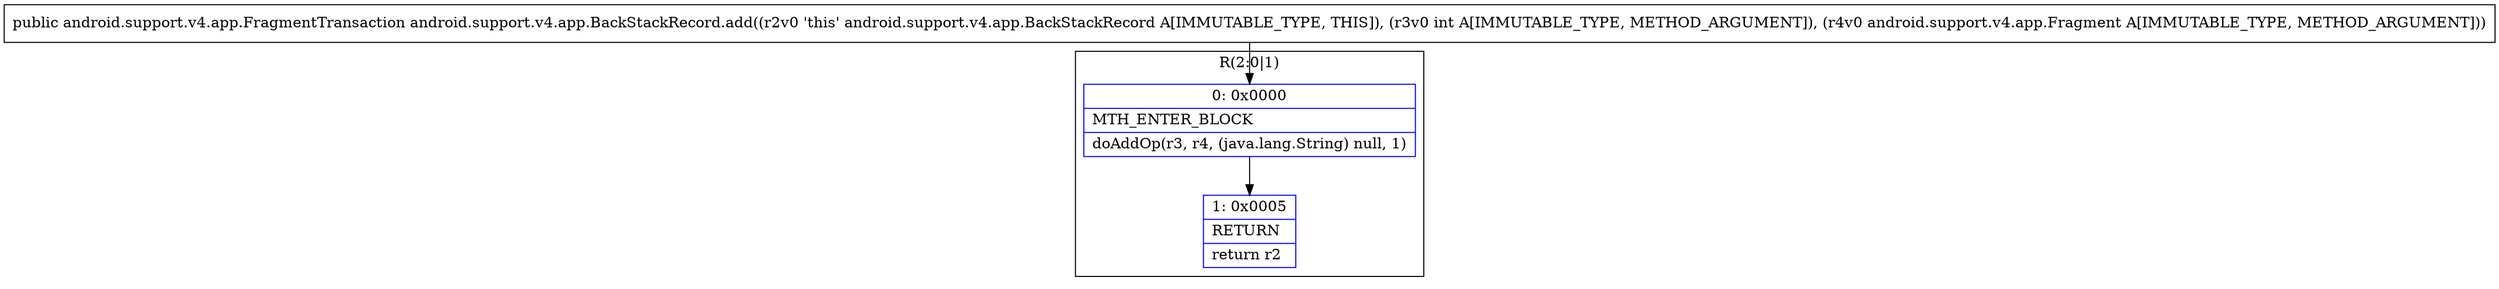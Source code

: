 digraph "CFG forandroid.support.v4.app.BackStackRecord.add(ILandroid\/support\/v4\/app\/Fragment;)Landroid\/support\/v4\/app\/FragmentTransaction;" {
subgraph cluster_Region_1050499334 {
label = "R(2:0|1)";
node [shape=record,color=blue];
Node_0 [shape=record,label="{0\:\ 0x0000|MTH_ENTER_BLOCK\l|doAddOp(r3, r4, (java.lang.String) null, 1)\l}"];
Node_1 [shape=record,label="{1\:\ 0x0005|RETURN\l|return r2\l}"];
}
MethodNode[shape=record,label="{public android.support.v4.app.FragmentTransaction android.support.v4.app.BackStackRecord.add((r2v0 'this' android.support.v4.app.BackStackRecord A[IMMUTABLE_TYPE, THIS]), (r3v0 int A[IMMUTABLE_TYPE, METHOD_ARGUMENT]), (r4v0 android.support.v4.app.Fragment A[IMMUTABLE_TYPE, METHOD_ARGUMENT])) }"];
MethodNode -> Node_0;
Node_0 -> Node_1;
}

